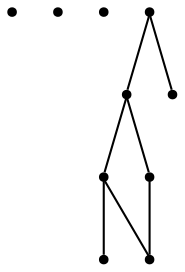 graph {
  node [shape=point,comment="{\"directed\":false,\"doi\":\"10.1007/978-3-540-70904-6_13\",\"figure\":\"2\"}"]

  v0 [pos="1134.273469295058,1607.9500071207683"]
  v1 [pos="1073.887245639535,1636.4499918619792"]
  v2 [pos="1041.8813226744187,1526.2000274658205"]
  v3 [pos="963.616769622093,1817.6999918619795"]
  v4 [pos="821.465261627907,1817.6999918619795"]
  v5 [pos="963.616769622093,1551.0750325520835"]
  v6 [pos="903.2304823764536,1671.949946085612"]
  v7 [pos="903.2304823764534,1899.4499715169272"]
  v8 [pos="551.1650277071221,1899.4499715169272"]
  v9 [pos="821.465261627907,1629.3250274658205"]

  v4 -- v9 [id="-3",pos="821.465261627907,1817.6999918619795 821.465261627907,1629.3250274658205 821.465261627907,1629.3250274658205 821.465261627907,1629.3250274658205"]
  v4 -- v7 [id="-4",pos="821.465261627907,1817.6999918619795 903.2304823764534,1899.4499715169272 903.2304823764534,1899.4499715169272 903.2304823764534,1899.4499715169272"]
  v9 -- v8 [id="-5",pos="821.465261627907,1629.3250274658205 551.1650277071221,1899.4499715169272 551.1650277071221,1899.4499715169272 551.1650277071221,1899.4499715169272"]
  v7 -- v6 [id="-8",pos="903.2304823764534,1899.4499715169272 903.2304823764536,1671.949946085612 903.2304823764536,1671.949946085612 903.2304823764536,1671.949946085612"]
  v7 -- v8 [id="-9",pos="903.2304823764534,1899.4499715169272 551.1650277071221,1899.4499715169272 551.1650277071221,1899.4499715169272 551.1650277071221,1899.4499715169272"]
  v3 -- v5 [id="-12",pos="963.616769622093,1817.6999918619795 963.616769622093,1551.0750325520835 963.616769622093,1551.0750325520835 963.616769622093,1551.0750325520835"]
  v3 -- v4 [id="-13",pos="963.616769622093,1817.6999918619795 821.465261627907,1817.6999918619795 821.465261627907,1817.6999918619795 821.465261627907,1817.6999918619795"]
}